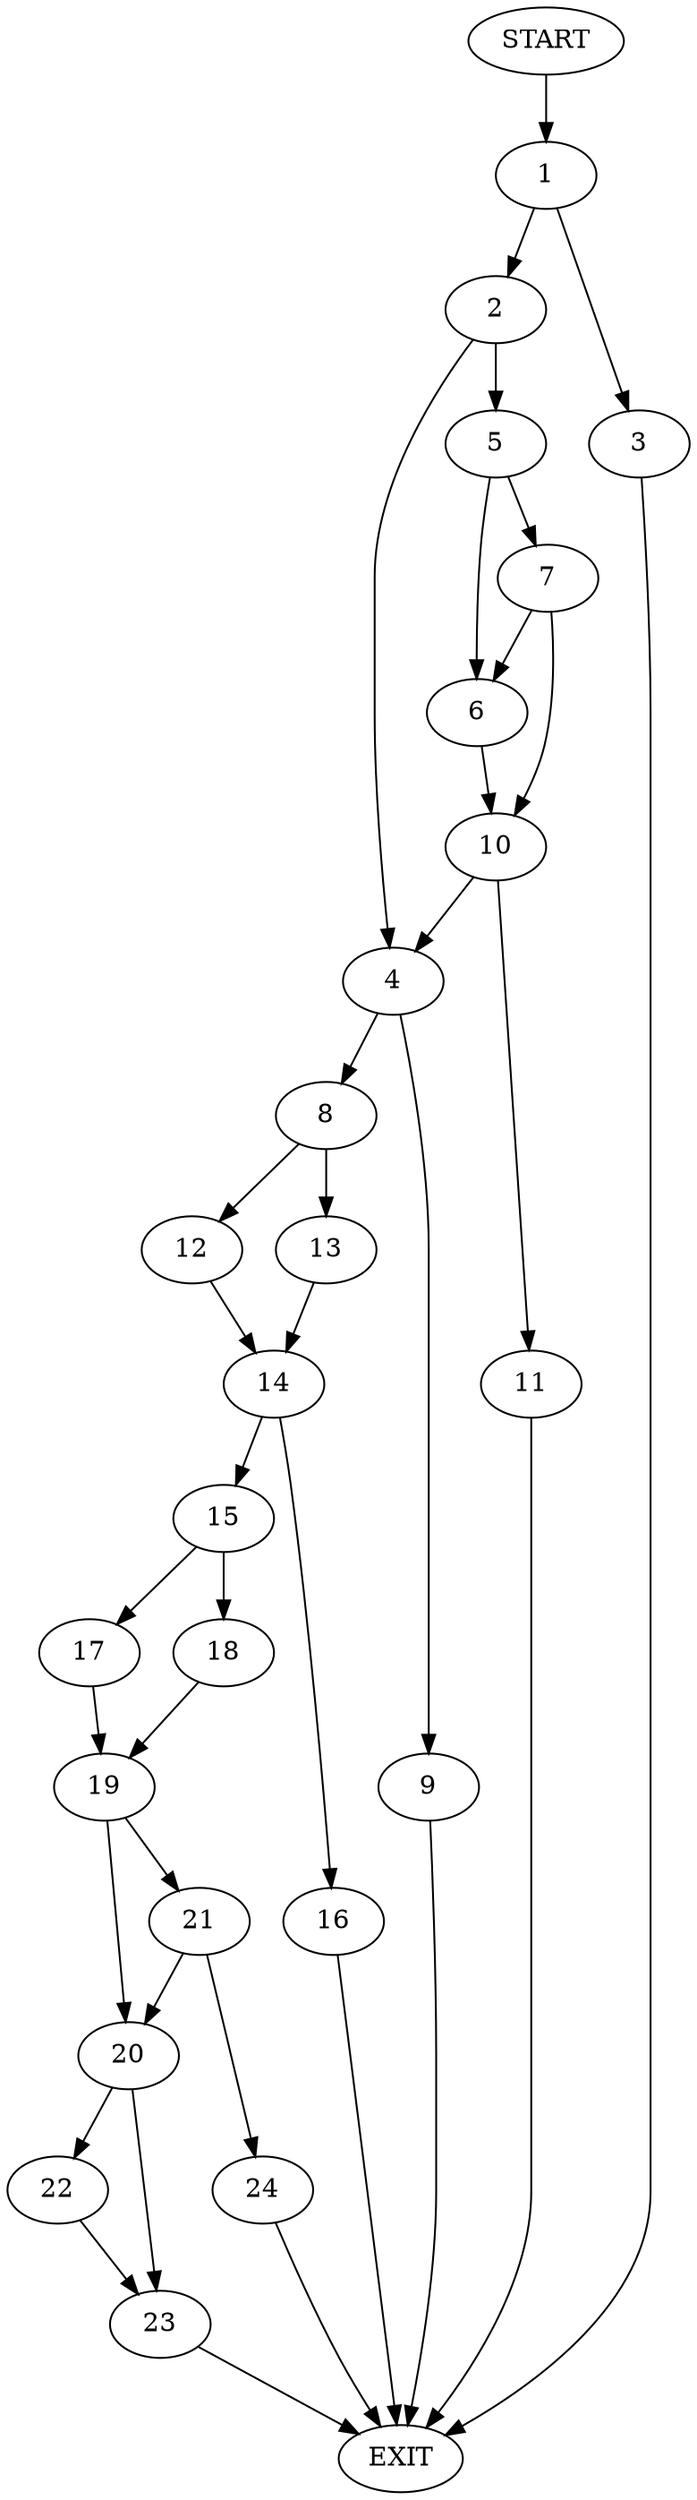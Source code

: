 digraph {
0 [label="START"]
25 [label="EXIT"]
0 -> 1
1 -> 2
1 -> 3
3 -> 25
2 -> 4
2 -> 5
5 -> 6
5 -> 7
4 -> 8
4 -> 9
6 -> 10
7 -> 10
7 -> 6
10 -> 4
10 -> 11
11 -> 25
9 -> 25
8 -> 12
8 -> 13
13 -> 14
12 -> 14
14 -> 15
14 -> 16
16 -> 25
15 -> 17
15 -> 18
17 -> 19
18 -> 19
19 -> 20
19 -> 21
20 -> 22
20 -> 23
21 -> 20
21 -> 24
24 -> 25
22 -> 23
23 -> 25
}
